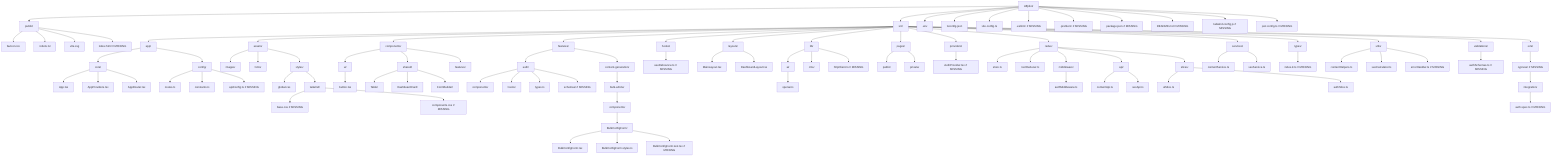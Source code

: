 graph TD
    A[Affpilot/] --> B[public/]
    B --> B1[favicon.ico]
    B --> B2[robots.txt]
    B --> B3[vite.svg]
    B --> B4[index.html # MISSING]
    
    A --> C[src/]
    C --> C1[app/]
    C1 --> C1a[core/]
    C1a --> C1a1[App.tsx]
    C1a --> C1a2[AppProviders.tsx]
    C1a --> C1a3[AppRouter.tsx]
    
    C1 --> C1b[config/]
    C1b --> C1b1[routes.ts]
    C1b --> C1b2[constants.ts]
    C1b --> C1b3[apiConfig.ts # MISSING]
    
    C --> C2[assets/]
    C2 --> C2a[images/]
    C2 --> C2b[fonts/]
    C2 --> C2c[styles/]
    C2c --> C2c1[global.css]
    C2c --> C2c2[tailwind/]
    C2c2 --> C2c2a[base.css # MISSING]
    C2c2 --> C2c2b[components.css # MISSING]
    
    C --> C3[components/]
    C3 --> C3a[ui/]
    C3a --> C3a1[button.tsx]
    
    C3 --> C3b[shared/]
    C3b --> C3b1[Table/]
    C3b --> C3b2[DashboardCard/]
    C3b --> C3b3[FormBuilder/]
    
    C3 --> C3c[features/]
    
    C --> C4[features/]
    C4 --> C4a[auth/]
    C4a --> C4a1[components/]
    C4a --> C4a2[hooks/]
    C4a --> C4a3[types.ts]
    C4a --> C4a4[schemas/ # MISSING]
    
    C4 --> C4b[content-generation/]
    C4b --> C4b1[bulk-article/]
    C4b1 --> C4b1a[components/]
    C4b1a --> C4b1a1[BulkConfigForm/]
    C4b1a1 --> C4b1a1a[BulkConfigForm.tsx]
    C4b1a1 --> C4b1a1b[BulkConfigForm.styles.ts]
    C4b1a1 --> C4b1a1c[BulkConfigForm.test.tsx # MISSING]
    
    C --> C5[hooks/]
    C5 --> C5a[useDebounce.ts # MISSING]
    
    C --> C6[layouts/]
    C6 --> C6a[MainLayout.tsx]
    C6 --> C6b[DashboardLayout.tsx]
    
    C --> C7[lib/]
    C7 --> C7a[ai/]
    C7a --> C7a1[openai.ts]
    C7 --> C7b[cms/]
    C7 --> C7c[httpClient.ts # MISSING]
    
    C --> C8[pages/]
    C8 --> C8a[public/]
    C8 --> C8b[private/]
    
    C --> C9[providers/]
    C9 --> C9a[AuthProvider.tsx # MISSING]
    
    C --> C10[redux/]
    C10 --> C10a[store.ts]
    C10 --> C10b[rootReducer.ts]
    C10 --> C10c[middleware/]
    C10c --> C10c1[authMiddleware.ts]
    
    C10 --> C10d[api/]
    C10d --> C10d1[contentApi.ts]
    C10d --> C10d2[seoApi.ts]
    
    C10 --> C10e[slices/]
    C10e --> C10e1[uiSlice.ts]
    C10e --> C10e2[authSlice.ts]
    
    C --> C11[services/]
    C11 --> C11a[contentService.ts]
    C11 --> C11b[seoService.ts]
    
    C --> C12[types/]
    C12 --> C12a[index.d.ts # MISSING]
    
    C --> C13[utils/]
    C13 --> C13a[contentHelpers.ts]
    C13 --> C13b[seoCalculator.ts]
    C13 --> C13c[errorHandler.ts # MISSING]
    
    C --> C14[validations/]
    C14 --> C14a[authSchemas.ts # MISSING]
    
    C --> C15[e2e/]
    C15 --> C15a[cypress/ # MISSING]
    C15a --> C15a1[integration/]
    C15a1 --> C15a1a[auth.spec.ts # MISSING]
    
    A --> D[.env]
    A --> E[tsconfig.json]
    A --> F[vite.config.ts]
    A --> G[.eslintrc # MISSING]
    A --> H[.prettierrc # MISSING]
    A --> I[package.json # MISSING]
    A --> J[README.md # MISSING]
    A --> K[tailwind.config.js # MISSING]
    A --> L[jest.config.ts # MISSING]